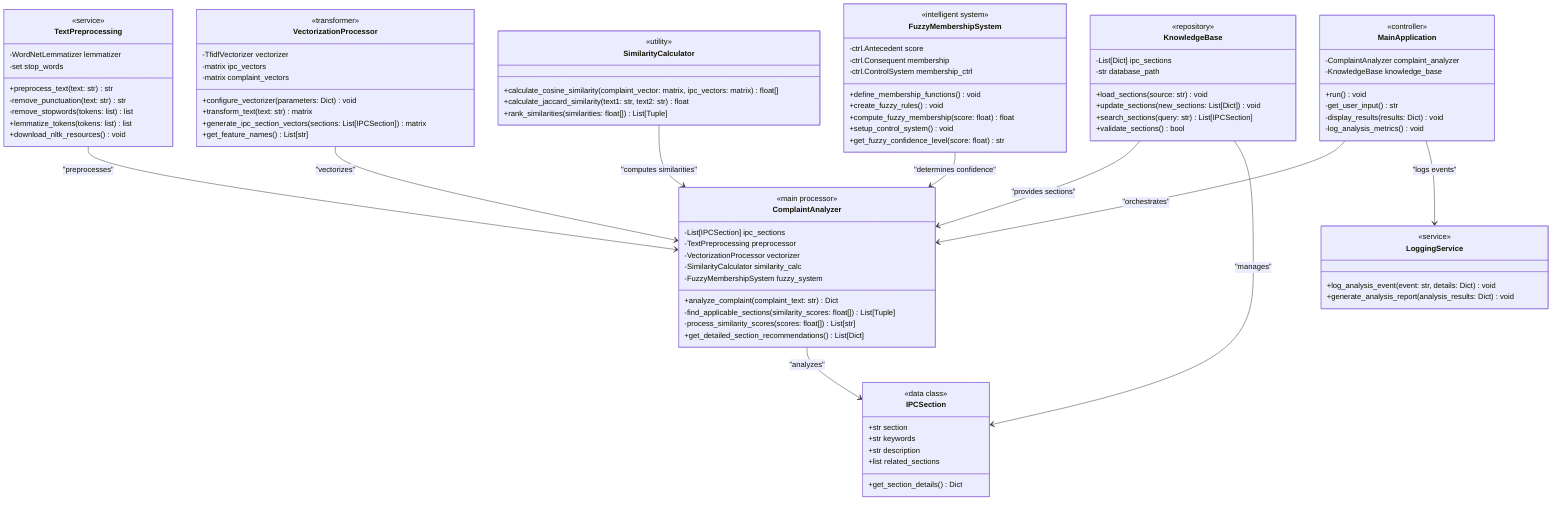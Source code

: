 classDiagram
    class IPCSection {
        <<data class>>
        +str section
        +str keywords
        +str description
        +list related_sections
        +get_section_details() Dict
    }

    class TextPreprocessing {
        <<service>>
        -WordNetLemmatizer lemmatizer
        -set stop_words
        +preprocess_text(text: str) str
        -remove_punctuation(text: str) str
        -remove_stopwords(tokens: list) list
        +lemmatize_tokens(tokens: list) list
        +download_nltk_resources() void
    }

    class VectorizationProcessor {
        <<transformer>>
        -TfidfVectorizer vectorizer
        -matrix ipc_vectors
        -matrix complaint_vectors
        +configure_vectorizer(parameters: Dict) void
        +transform_text(text: str) matrix
        +generate_ipc_section_vectors(sections: List[IPCSection]) matrix
        +get_feature_names() List[str]
    }

    class SimilarityCalculator {
        <<utility>>
        +calculate_cosine_similarity(complaint_vector: matrix, ipc_vectors: matrix) float[]
        +calculate_jaccard_similarity(text1: str, text2: str) float
        +rank_similarities(similarities: float[]) List[Tuple]
    }

    class FuzzyMembershipSystem {
        <<intelligent system>>
        -ctrl.Antecedent score
        -ctrl.Consequent membership
        -ctrl.ControlSystem membership_ctrl
        +define_membership_functions() void
        +create_fuzzy_rules() void
        +compute_fuzzy_membership(score: float) float
        +setup_control_system() void
        +get_fuzzy_confidence_level(score: float) str
    }

    class ComplaintAnalyzer {
        <<main processor>>
        -List[IPCSection] ipc_sections
        -TextPreprocessing preprocessor
        -VectorizationProcessor vectorizer
        -SimilarityCalculator similarity_calc
        -FuzzyMembershipSystem fuzzy_system
        +analyze_complaint(complaint_text: str) Dict
        -find_applicable_sections(similarity_scores: float[]) List[Tuple]
        -process_similarity_scores(scores: float[]) List[str]
        +get_detailed_section_recommendations() List[Dict]
    }

    class KnowledgeBase {
        <<repository>>
        -List[Dict] ipc_sections
        -str database_path
        +load_sections(source: str) void
        +update_sections(new_sections: List[Dict]) void
        +search_sections(query: str) List[IPCSection]
        +validate_sections() bool
    }

    class MainApplication {
        <<controller>>
        -ComplaintAnalyzer complaint_analyzer
        -KnowledgeBase knowledge_base
        +run() void
        -get_user_input() str
        -display_results(results: Dict) void
        -log_analysis_metrics() void
    }

    class LoggingService {
        <<service>>
        +log_analysis_event(event: str, details: Dict) void
        +generate_analysis_report(analysis_results: Dict) void
    }

    TextPreprocessing --> ComplaintAnalyzer: "preprocesses"
    VectorizationProcessor --> ComplaintAnalyzer: "vectorizes"
    SimilarityCalculator --> ComplaintAnalyzer: "computes similarities"
    FuzzyMembershipSystem --> ComplaintAnalyzer: "determines confidence"
    ComplaintAnalyzer --> IPCSection: "analyzes"
    KnowledgeBase --> ComplaintAnalyzer: "provides sections"
    MainApplication --> ComplaintAnalyzer: "orchestrates"
    MainApplication --> LoggingService: "logs events"
    KnowledgeBase --> IPCSection: "manages"